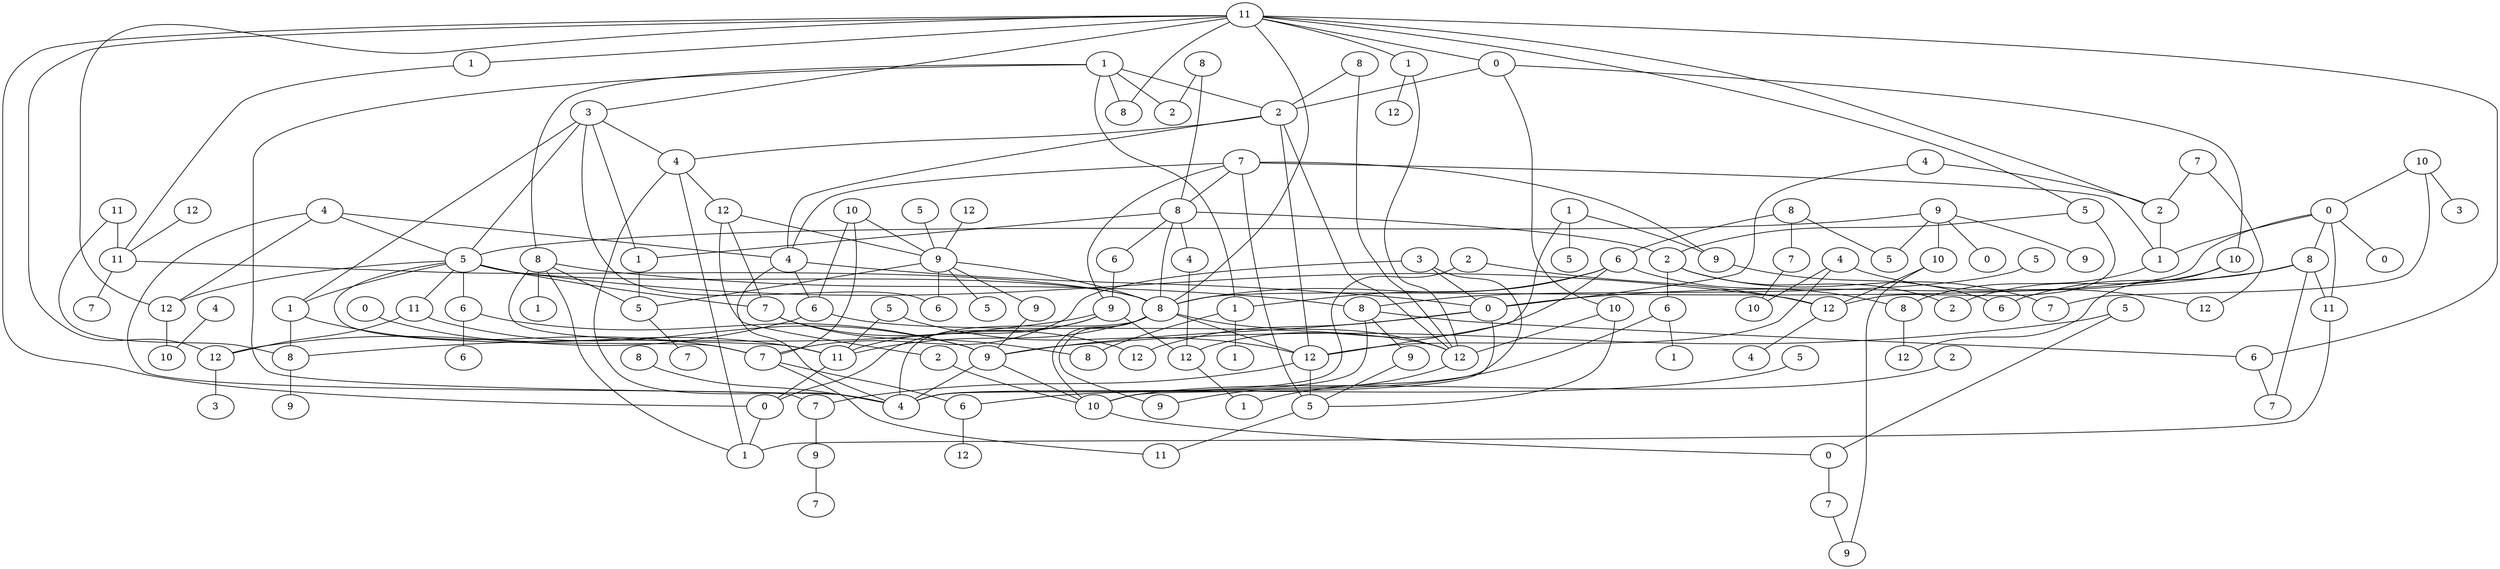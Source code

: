 graph G {
5 [label=11];
9 [label=8];
13 [label=3];
17 [label=3];
20 [label=10];
22 [label=6];
27 [label=10];
31 [label=8];
47 [label=8];
51 [label=7];
61 [label=2];
64 [label=5];
68 [label=0];
71 [label=1];
74 [label=8];
76 [label=12];
80 [label=4];
84 [label=9];
86 [label=0];
90 [label=8];
91 [label=2];
92 [label=2];
93 [label=4];
96 [label=4];
104 [label=12];
105 [label=12];
106 [label=1];
109 [label=8];
113 [label=7];
115 [label=5];
121 [label=4];
126 [label=1];
133 [label=0];
134 [label=1];
137 [label=8];
142 [label=6];
151 [label=5];
153 [label=12];
169 [label=11];
171 [label=6];
180 [label=4];
187 [label=10];
207 [label=5];
234 [label=7];
236 [label=11];
237 [label=12];
247 [label=5];
252 [label=0];
253 [label=6];
255 [label=9];
261 [label=9];
264 [label=1];
274 [label=8];
276 [label=8];
282 [label=4];
283 [label=1];
296 [label=9];
300 [label=1];
301 [label=11];
309 [label=10];
311 [label=11];
319 [label=12];
320 [label=9];
323 [label=5];
329 [label=0];
330 [label=11];
334 [label=4];
336 [label=9];
339 [label=4];
344 [label=2];
355 [label=7];
356 [label=9];
360 [label=2];
361 [label=6];
363 [label=0];
367 [label=12];
368 [label=12];
370 [label=7];
399 [label=6];
422 [label=2];
424 [label=8];
438 [label=10];
445 [label=5];
446 [label=10];
451 [label=5];
456 [label=12];
463 [label=12];
469 [label=1];
473 [label=8];
481 [label=9];
491 [label=6];
492 [label=7];
500 [label=2];
502 [label=12];
504 [label=8];
505 [label=5];
506 [label=7];
508 [label=9];
510 [label=7];
511 [label=12];
512 [label=7];
513 [label=9];
514 [label=11];
515 [label=6];
516 [label=9];
518 [label=5];
519 [label=5];
520 [label=12];
521 [label=5];
522 [label=7];
524 [label=1];
525 [label=8];
526 [label=10];
527 [label=2];
530 [label=0];
531 [label=6];
532 [label=7];
533 [label=12];
534 [label=1];
535 [label=1];
536 [label=4];
537 [label=1];
538 [label=6];
539 [label=10];
540 [label=0];
544 [label=1];
545 [label=7];
547 [label=3];
548 [label=3];
549 [label=9];
5--17 ;
5--68 ;
5--106 ;
5--134 ;
5--151 ;
5--237 ;
5--274 ;
5--319 ;
5--344 ;
5--361 ;
5--363 ;
5--424 ;
9--22 ;
13--329 ;
13--339 ;
13--370 ;
17--96 ;
17--115 ;
17--264 ;
17--300 ;
17--491 ;
20--86 ;
22--274 ;
22--283 ;
22--463 ;
27--253 ;
27--255 ;
27--370 ;
31--137 ;
47--91 ;
47--456 ;
51--121 ;
51--296 ;
51--320 ;
51--451 ;
51--469 ;
61--446 ;
64--255 ;
68--91 ;
68--309 ;
68--438 ;
71--74 ;
71--91 ;
71--283 ;
71--339 ;
71--424 ;
74--276 ;
74--330 ;
74--445 ;
76--255 ;
84--115 ;
84--187 ;
86--90 ;
86--133 ;
86--274 ;
86--301 ;
86--469 ;
90--301 ;
90--329 ;
90--399 ;
91--96 ;
91--121 ;
91--367 ;
91--456 ;
92--339 ;
92--368 ;
93--115 ;
93--121 ;
93--237 ;
93--492 ;
96--104 ;
96--339 ;
104--234 ;
104--255 ;
104--422 ;
105--236 ;
106--236 ;
109--339 ;
113--344 ;
115--142 ;
115--234 ;
115--237 ;
115--264 ;
115--274 ;
115--311 ;
115--368 ;
115--370 ;
121--253 ;
121--329 ;
121--339 ;
126--296 ;
126--367 ;
134--153 ;
134--456 ;
137--171 ;
137--274 ;
137--300 ;
137--334 ;
137--360 ;
142--336 ;
151--360 ;
151--368 ;
169--236 ;
169--473 ;
171--320 ;
180--329 ;
180--344 ;
187--368 ;
236--274 ;
236--355 ;
252--330 ;
253--319 ;
253--456 ;
255--261 ;
255--274 ;
255--445 ;
255--491 ;
261--336 ;
264--370 ;
264--473 ;
274--330 ;
274--339 ;
274--367 ;
274--446 ;
274--456 ;
276--339 ;
276--356 ;
276--361 ;
282--367 ;
296--399 ;
300--445 ;
309--451 ;
309--456 ;
311--319 ;
311--336 ;
320--330 ;
320--363 ;
320--463 ;
320--473 ;
323--330 ;
323--367 ;
329--336 ;
329--446 ;
330--363 ;
334--463 ;
336--339 ;
336--446 ;
344--469 ;
356--451 ;
367--451 ;
367--492 ;
422--446 ;
473--481 ;
360--500 ;
438--500 ;
234--502 ;
329--502 ;
469--504 ;
22--504 ;
126--505 ;
445--506 ;
492--508 ;
9--510 ;
504--511 ;
438--511 ;
508--512 ;
456--513 ;
274--513 ;
451--514 ;
370--514 ;
360--515 ;
84--516 ;
255--518 ;
282--520 ;
113--520 ;
84--521 ;
9--521 ;
361--522 ;
90--522 ;
515--524 ;
283--525 ;
234--525 ;
282--526 ;
510--526 ;
71--527 ;
31--527 ;
84--530 ;
370--531 ;
247--531 ;
360--532 ;
20--532 ;
531--533 ;
74--534 ;
96--535 ;
368--536 ;
283--537 ;
142--538 ;
237--539 ;
80--539 ;
446--540 ;
207--540 ;
515--544 ;
463--544 ;
540--545 ;
319--547 ;
20--548 ;
187--549 ;
545--549 ;
207--336 ;
301--535 ;
51--137 ;
363--535 ;
74--535 ;
519--276 ;
}
